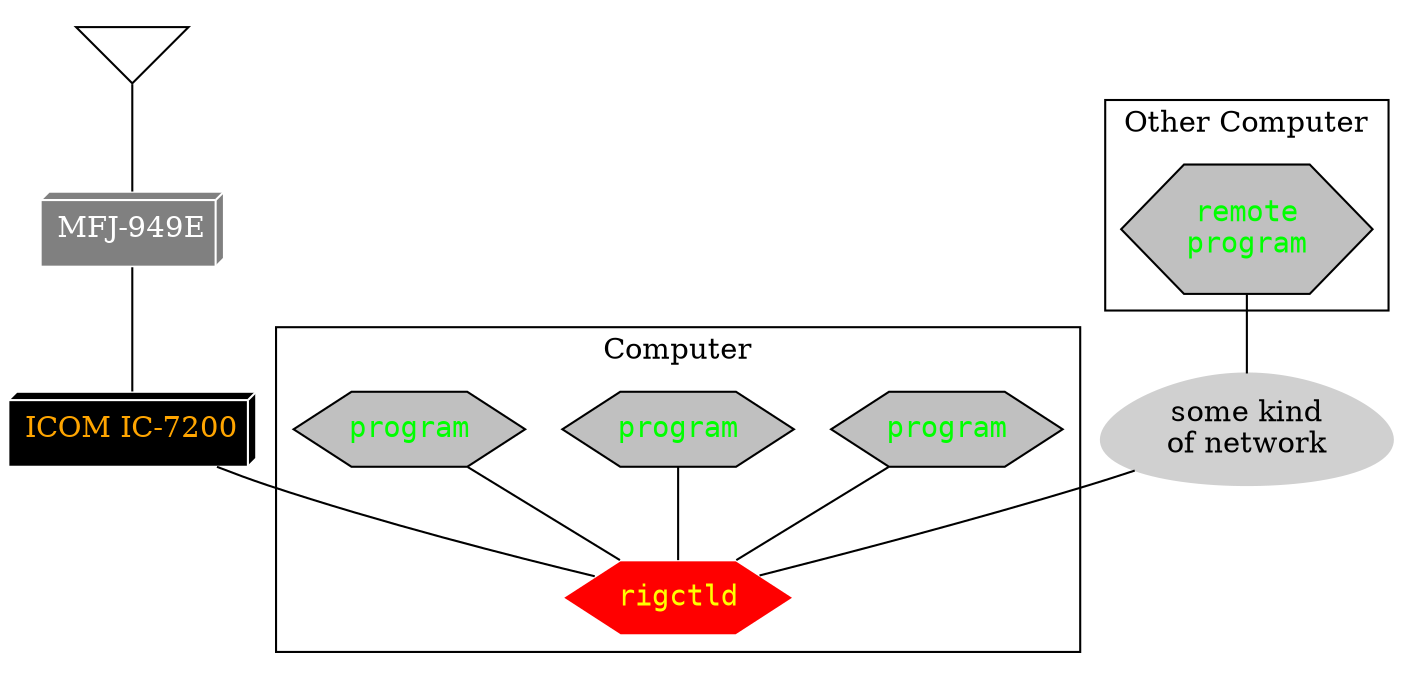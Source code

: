 graph hamlib_rigctld {
      Antenna [label=""; shape="invtriangle"];
      transmatch [shape="box3d"; color="white"; style="filled"; fillcolor="#808080"; fontcolor="white" label="MFJ-949E"];
      rig [style="filled"; color="white"; fillcolor="black"; fontcolor="orange"; edgecolor="orange"; shape="box3d"; label="ICOM IC-7200"];
      network [label="some kind\nof network"; shape="egg"; color="white"; style="filled"; color="#d0d0d0"];
      
      /* Computer [style="filled"; fillcolor="gray"; shape="box3d"]; */

      subgraph cluster_computer {
      	       label="Computer";
	       rigctld [shape="hexagon"; style="filled"; color="white"; fillcolor="red"; fontcolor="yellow"; fontname="Courier"];
      	       lp0 [label="program"; shape="hexagon"; style="filled"; fillcolor="#c0c0c0"; fontcolor="green"; fontname="Courier"];
	       lp1 [label="program"; shape="hexagon"; style="filled"; fillcolor="#c0c0c0"; fontcolor="green"; fontname="Courier"];
	       lp2 [label="program"; shape="hexagon"; style="filled"; fillcolor="#c0c0c0"; fontcolor="green"; fontname="Courier"];
	       lp0 -- rigctld;
	       lp1 -- rigctld;
      	       lp2 -- rigctld;
      };

      subgraph cluster_remote {
      	       label="Other Computer";
	       remote_program [label="remote\nprogram"; shape="hexagon"; style="filled"; fillcolor="#c0c0c0"; fontcolor="green"; fontname="Courier"];
      };

      Antenna -- transmatch;
      transmatch -- rig;
      rig -- rigctld;
      network -- rigctld;
      remote_program -- network;
      
}
